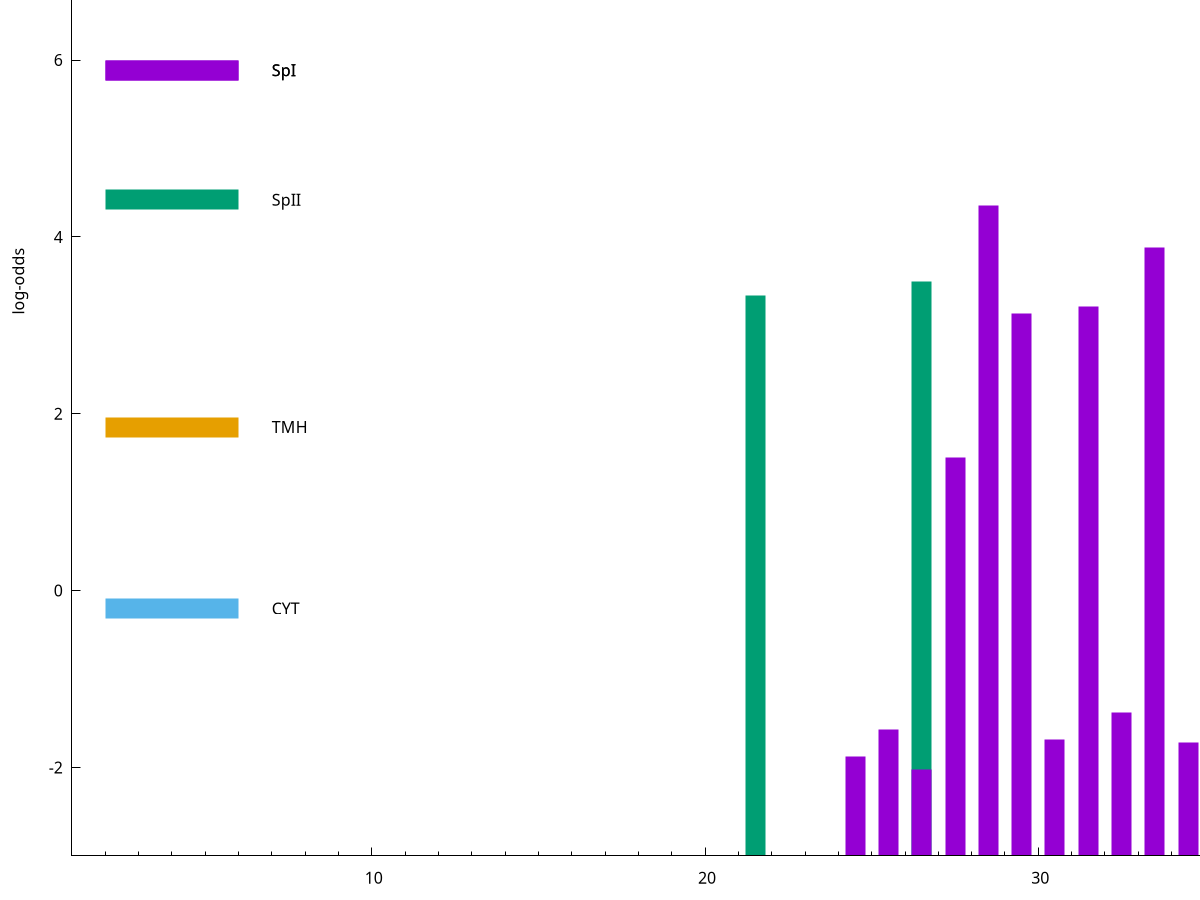 set title "LipoP predictions for SRR4017849.gff"
set size 2., 1.4
set xrange [1:70] 
set mxtics 10
set yrange [-3:10]
set y2range [0:13]
set ylabel "log-odds"
set term postscript eps color solid "Helvetica" 30
set output "SRR4017849.gff189.eps"
set arrow from 2,5.88446 to 6,5.88446 nohead lt 1 lw 20
set label "SpI" at 7,5.88446
set arrow from 2,4.41862 to 6,4.41862 nohead lt 2 lw 20
set label "SpII" at 7,4.41862
set arrow from 2,1.84939 to 6,1.84939 nohead lt 4 lw 20
set label "TMH" at 7,1.84939
set arrow from 2,-0.200913 to 6,-0.200913 nohead lt 3 lw 20
set label "CYT" at 7,-0.200913
set arrow from 2,5.88446 to 6,5.88446 nohead lt 1 lw 20
set label "SpI" at 7,5.88446
# NOTE: The scores below are the log-odds scores with the threshold
# NOTE: subtracted (a hack to make gnuplot make the histogram all
# NOTE: look nice).
plot "-" axes x1y2 title "" with impulses lt 2 lw 20, "-" axes x1y2 title "" with impulses lt 1 lw 20
26.500000 6.495550
21.500000 6.337350
e
28.500000 7.352660
33.500000 6.878660
31.500000 6.216700
29.500000 6.134260
27.500000 4.509140
35.500000 2.803794
32.500000 1.624550
25.500000 1.435050
30.500000 1.316890
34.500000 1.277860
24.500000 1.124090
26.500000 0.976840
e
exit

